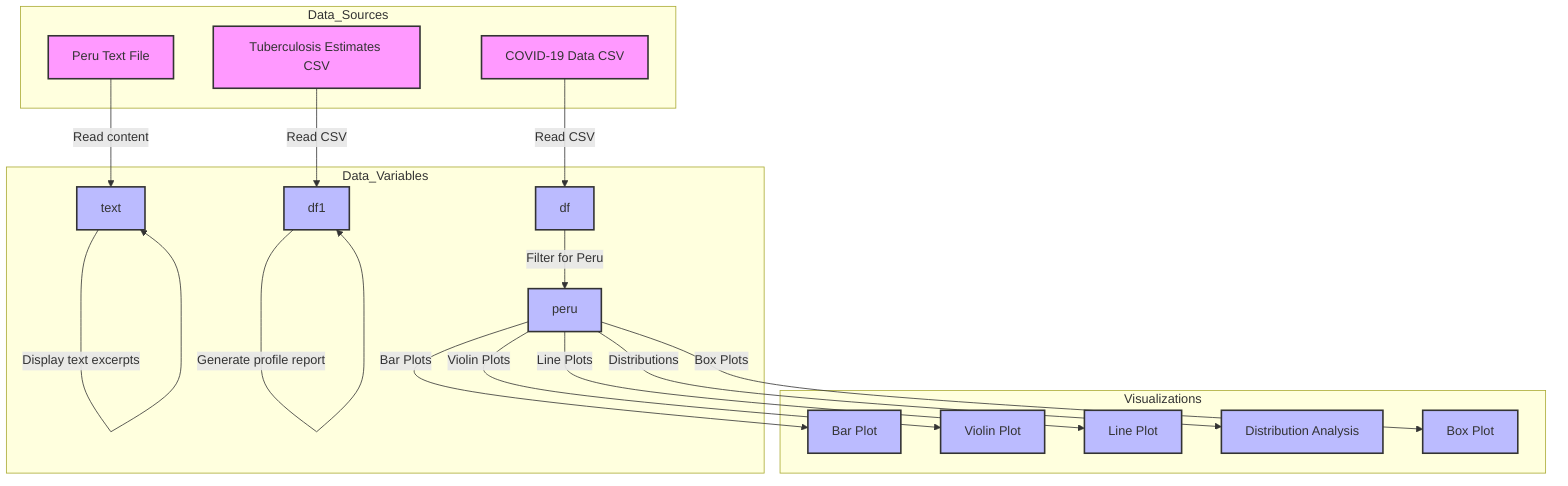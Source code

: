 flowchart TD
    subgraph Data_Sources
        direction LR
        DS1["Peru Text File"]
        DS2["Tuberculosis Estimates CSV"]
        DS3["COVID-19 Data CSV"]
    end

    subgraph Data_Variables
        direction TB
        V1["text"]
        V2["df1"]
        V3["df"]
        V4["peru"]
    end

    DS1 -->|Read content| V1
    DS2 -->|Read CSV| V2
    DS3 -->|Read CSV| V3

    V1 -->|Display text excerpts| V1["text"]
    V2 -->|Generate profile report| V2["df1"]
    V3 -->|Filter for Peru| V4["peru"]

    subgraph Visualizations
        V4 -->|Bar Plots| VP1["Bar Plot"]
        V4 -->|Violin Plots| VP2["Violin Plot"]
        V4 -->|Line Plots| VP3["Line Plot"]
        V4 -->|Distributions| VP4["Distribution Analysis"]
        V4 -->|Box Plots| VP5["Box Plot"]
    end

    classDef source fill:#f9f,stroke:#333,stroke-width:2px;
    classDef variable fill:#bbf,stroke:#333,stroke-width:2px;
    classDef process fill:#bbf,stroke:#333,stroke-width:2px;
    class DS1,DS2,DS3 source;
    class V1,V2,V3,V4 variable;
    class VP1,VP2,VP3,VP4,VP5 process;